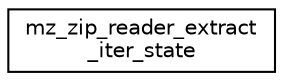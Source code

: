 digraph "Graphical Class Hierarchy"
{
 // LATEX_PDF_SIZE
  edge [fontname="Helvetica",fontsize="10",labelfontname="Helvetica",labelfontsize="10"];
  node [fontname="Helvetica",fontsize="10",shape=record];
  rankdir="LR";
  Node0 [label="mz_zip_reader_extract\l_iter_state",height=0.2,width=0.4,color="black", fillcolor="white", style="filled",URL="$structmz__zip__reader__extract__iter__state.html",tooltip=" "];
}
